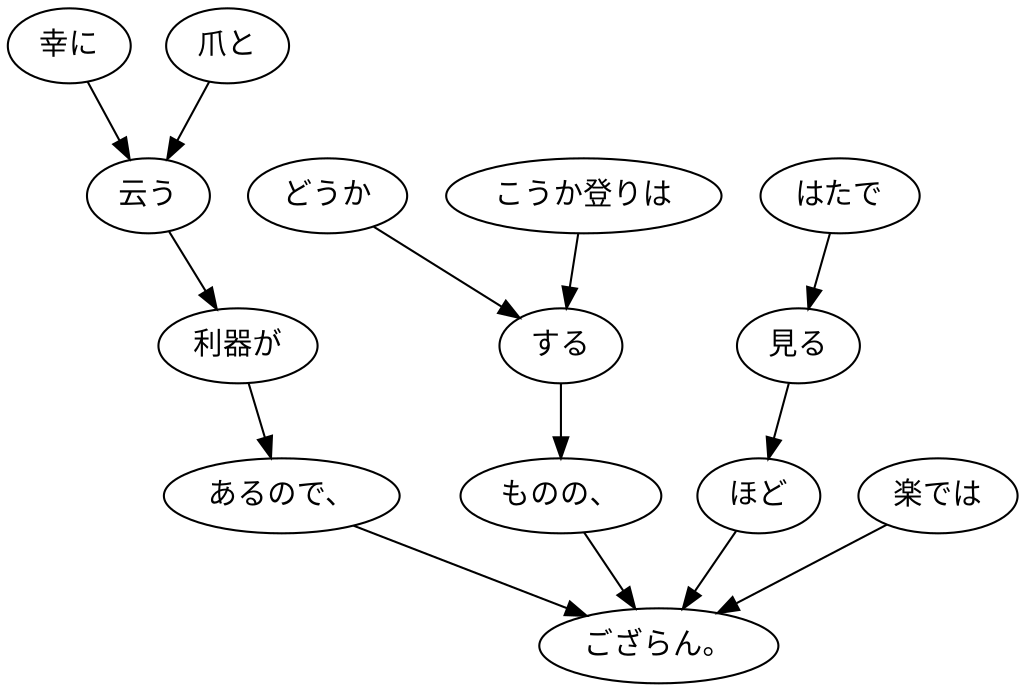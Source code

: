 digraph graph4034 {
	node0 [label="幸に"];
	node1 [label="爪と"];
	node2 [label="云う"];
	node3 [label="利器が"];
	node4 [label="あるので、"];
	node5 [label="どうか"];
	node6 [label="こうか登りは"];
	node7 [label="する"];
	node8 [label="ものの、"];
	node9 [label="はたで"];
	node10 [label="見る"];
	node11 [label="ほど"];
	node12 [label="楽では"];
	node13 [label="ござらん。"];
	node0 -> node2;
	node1 -> node2;
	node2 -> node3;
	node3 -> node4;
	node4 -> node13;
	node5 -> node7;
	node6 -> node7;
	node7 -> node8;
	node8 -> node13;
	node9 -> node10;
	node10 -> node11;
	node11 -> node13;
	node12 -> node13;
}
